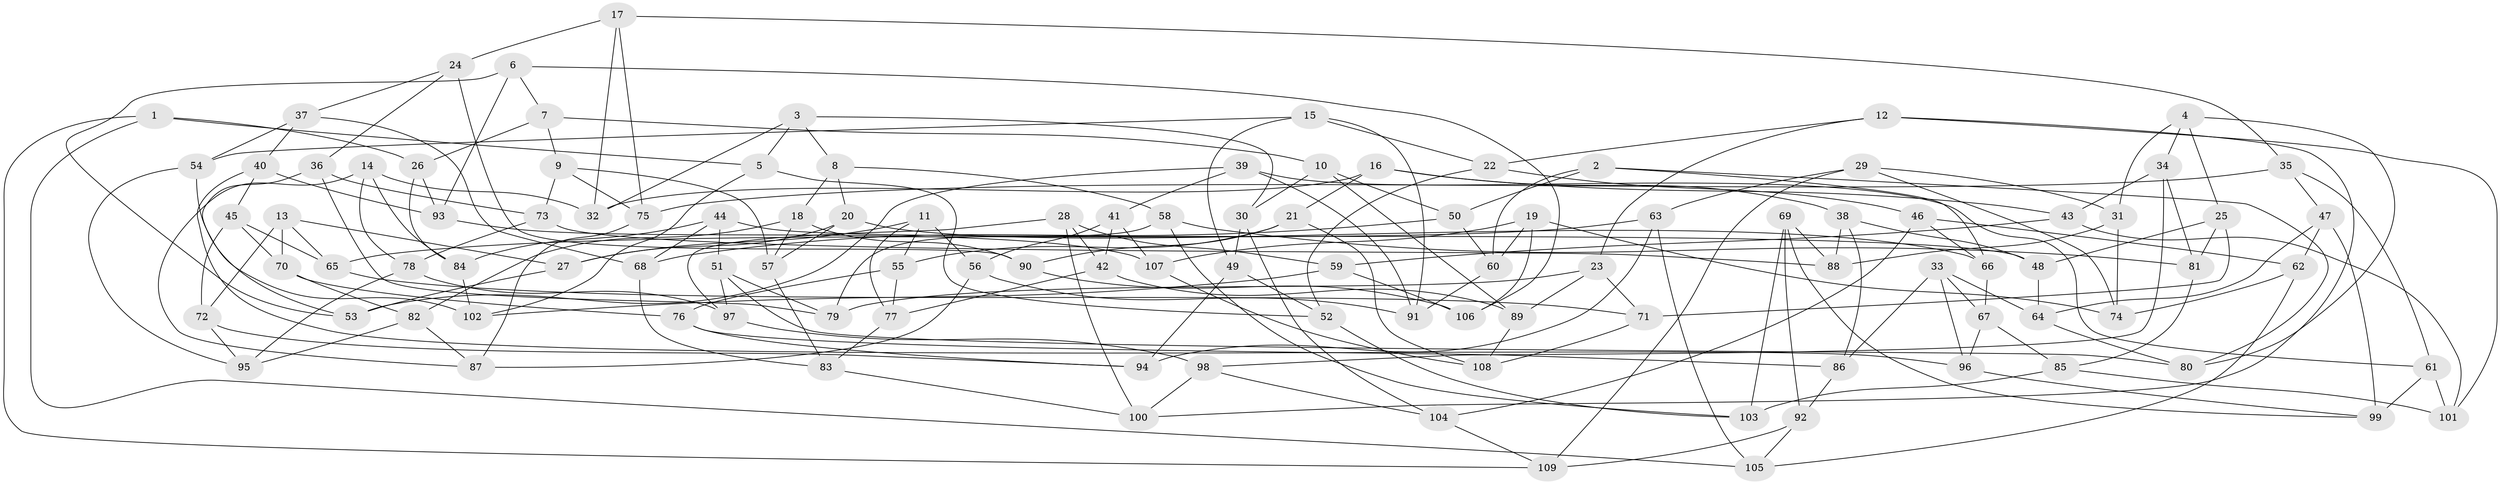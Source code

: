 // Generated by graph-tools (version 1.1) at 2025/37/03/09/25 02:37:51]
// undirected, 109 vertices, 218 edges
graph export_dot {
graph [start="1"]
  node [color=gray90,style=filled];
  1;
  2;
  3;
  4;
  5;
  6;
  7;
  8;
  9;
  10;
  11;
  12;
  13;
  14;
  15;
  16;
  17;
  18;
  19;
  20;
  21;
  22;
  23;
  24;
  25;
  26;
  27;
  28;
  29;
  30;
  31;
  32;
  33;
  34;
  35;
  36;
  37;
  38;
  39;
  40;
  41;
  42;
  43;
  44;
  45;
  46;
  47;
  48;
  49;
  50;
  51;
  52;
  53;
  54;
  55;
  56;
  57;
  58;
  59;
  60;
  61;
  62;
  63;
  64;
  65;
  66;
  67;
  68;
  69;
  70;
  71;
  72;
  73;
  74;
  75;
  76;
  77;
  78;
  79;
  80;
  81;
  82;
  83;
  84;
  85;
  86;
  87;
  88;
  89;
  90;
  91;
  92;
  93;
  94;
  95;
  96;
  97;
  98;
  99;
  100;
  101;
  102;
  103;
  104;
  105;
  106;
  107;
  108;
  109;
  1 -- 109;
  1 -- 5;
  1 -- 26;
  1 -- 105;
  2 -- 66;
  2 -- 80;
  2 -- 50;
  2 -- 60;
  3 -- 8;
  3 -- 30;
  3 -- 5;
  3 -- 32;
  4 -- 25;
  4 -- 34;
  4 -- 31;
  4 -- 80;
  5 -- 52;
  5 -- 102;
  6 -- 93;
  6 -- 7;
  6 -- 106;
  6 -- 53;
  7 -- 9;
  7 -- 10;
  7 -- 26;
  8 -- 20;
  8 -- 18;
  8 -- 58;
  9 -- 57;
  9 -- 75;
  9 -- 73;
  10 -- 30;
  10 -- 89;
  10 -- 50;
  11 -- 27;
  11 -- 77;
  11 -- 56;
  11 -- 55;
  12 -- 23;
  12 -- 101;
  12 -- 22;
  12 -- 100;
  13 -- 70;
  13 -- 65;
  13 -- 72;
  13 -- 27;
  14 -- 84;
  14 -- 87;
  14 -- 32;
  14 -- 78;
  15 -- 54;
  15 -- 91;
  15 -- 49;
  15 -- 22;
  16 -- 38;
  16 -- 21;
  16 -- 43;
  16 -- 32;
  17 -- 24;
  17 -- 35;
  17 -- 32;
  17 -- 75;
  18 -- 90;
  18 -- 82;
  18 -- 57;
  19 -- 74;
  19 -- 107;
  19 -- 60;
  19 -- 106;
  20 -- 66;
  20 -- 27;
  20 -- 57;
  21 -- 90;
  21 -- 55;
  21 -- 108;
  22 -- 52;
  22 -- 46;
  23 -- 71;
  23 -- 79;
  23 -- 89;
  24 -- 37;
  24 -- 36;
  24 -- 90;
  25 -- 48;
  25 -- 81;
  25 -- 71;
  26 -- 93;
  26 -- 84;
  27 -- 53;
  28 -- 100;
  28 -- 97;
  28 -- 59;
  28 -- 42;
  29 -- 31;
  29 -- 63;
  29 -- 74;
  29 -- 109;
  30 -- 49;
  30 -- 104;
  31 -- 74;
  31 -- 88;
  33 -- 96;
  33 -- 86;
  33 -- 67;
  33 -- 64;
  34 -- 81;
  34 -- 98;
  34 -- 43;
  35 -- 61;
  35 -- 47;
  35 -- 75;
  36 -- 73;
  36 -- 53;
  36 -- 79;
  37 -- 40;
  37 -- 68;
  37 -- 54;
  38 -- 86;
  38 -- 88;
  38 -- 48;
  39 -- 61;
  39 -- 41;
  39 -- 53;
  39 -- 91;
  40 -- 96;
  40 -- 45;
  40 -- 93;
  41 -- 56;
  41 -- 42;
  41 -- 107;
  42 -- 77;
  42 -- 89;
  43 -- 59;
  43 -- 101;
  44 -- 68;
  44 -- 84;
  44 -- 48;
  44 -- 51;
  45 -- 72;
  45 -- 70;
  45 -- 65;
  46 -- 66;
  46 -- 62;
  46 -- 104;
  47 -- 99;
  47 -- 64;
  47 -- 62;
  48 -- 64;
  49 -- 52;
  49 -- 94;
  50 -- 60;
  50 -- 68;
  51 -- 80;
  51 -- 79;
  51 -- 97;
  52 -- 103;
  54 -- 102;
  54 -- 95;
  55 -- 77;
  55 -- 76;
  56 -- 91;
  56 -- 87;
  57 -- 83;
  58 -- 81;
  58 -- 79;
  58 -- 103;
  59 -- 106;
  59 -- 102;
  60 -- 91;
  61 -- 101;
  61 -- 99;
  62 -- 74;
  62 -- 105;
  63 -- 105;
  63 -- 65;
  63 -- 94;
  64 -- 80;
  65 -- 71;
  66 -- 67;
  67 -- 85;
  67 -- 96;
  68 -- 83;
  69 -- 103;
  69 -- 92;
  69 -- 88;
  69 -- 99;
  70 -- 76;
  70 -- 82;
  71 -- 108;
  72 -- 94;
  72 -- 95;
  73 -- 88;
  73 -- 78;
  75 -- 87;
  76 -- 86;
  76 -- 94;
  77 -- 83;
  78 -- 95;
  78 -- 97;
  81 -- 85;
  82 -- 95;
  82 -- 87;
  83 -- 100;
  84 -- 102;
  85 -- 103;
  85 -- 101;
  86 -- 92;
  89 -- 108;
  90 -- 106;
  92 -- 109;
  92 -- 105;
  93 -- 107;
  96 -- 99;
  97 -- 98;
  98 -- 100;
  98 -- 104;
  104 -- 109;
  107 -- 108;
}
